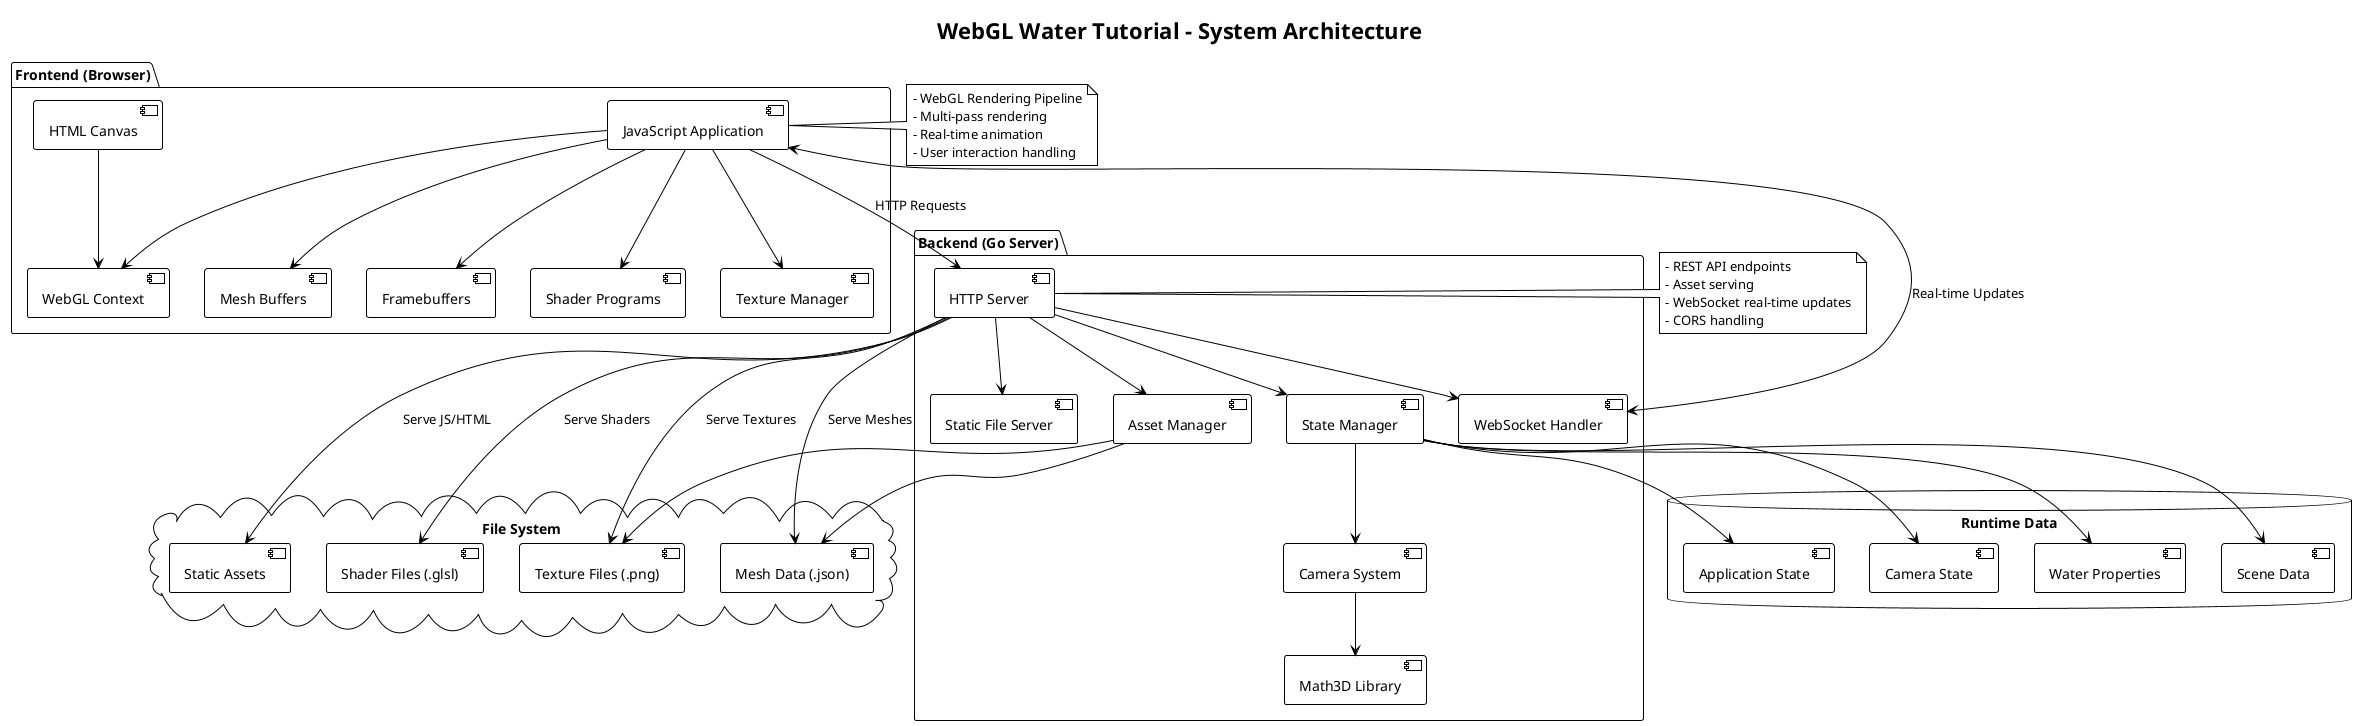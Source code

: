 @startuml WebGL Water System Architecture
!theme plain
skinparam backgroundColor #FFFFFF
skinparam defaultFontColor #000000

title WebGL Water Tutorial - System Architecture

package "Frontend (Browser)" {
  [HTML Canvas] as Canvas
  [WebGL Context] as WebGL
  [JavaScript Application] as JSApp
  [Shader Programs] as Shaders
  [Texture Manager] as Textures
  [Mesh Buffers] as Meshes
  [Framebuffers] as FBs

  Canvas --> WebGL
  JSApp --> WebGL
  JSApp --> Shaders
  JSApp --> Textures
  JSApp --> Meshes
  JSApp --> FBs
}

package "Backend (Go Server)" {
  [HTTP Server] as HTTPServer
  [Static File Server] as StaticFS
  [Asset Manager] as AssetMgr
  [State Manager] as StateMgr
  [WebSocket Handler] as WSHandler
  [Camera System] as CameraSys
  [Math3D Library] as Math3D

  HTTPServer --> StaticFS
  HTTPServer --> AssetMgr
  HTTPServer --> StateMgr
  HTTPServer --> WSHandler
  StateMgr --> CameraSys
  CameraSys --> Math3D
}

cloud "File System" {
  [Shader Files (.glsl)] as ShaderFiles
  [Texture Files (.png)] as TextureFiles
  [Mesh Data (.json)] as MeshFiles
  [Static Assets] as StaticAssets
}

database "Runtime Data" {
  [Application State] as AppState
  [Camera State] as CameraState
  [Water Properties] as WaterProps
  [Scene Data] as SceneData
}

' Connections
JSApp <--> WSHandler : Real-time Updates
JSApp --> HTTPServer : HTTP Requests
HTTPServer --> ShaderFiles : Serve Shaders
HTTPServer --> TextureFiles : Serve Textures
HTTPServer --> MeshFiles : Serve Meshes
HTTPServer --> StaticAssets : Serve JS/HTML
AssetMgr --> TextureFiles
AssetMgr --> MeshFiles
StateMgr --> AppState
StateMgr --> CameraState
StateMgr --> WaterProps
StateMgr --> SceneData

note right of JSApp
  - WebGL Rendering Pipeline
  - Multi-pass rendering
  - Real-time animation
  - User interaction handling
end note

note left of HTTPServer
  - REST API endpoints
  - Asset serving
  - WebSocket real-time updates
  - CORS handling
end note

@enduml
